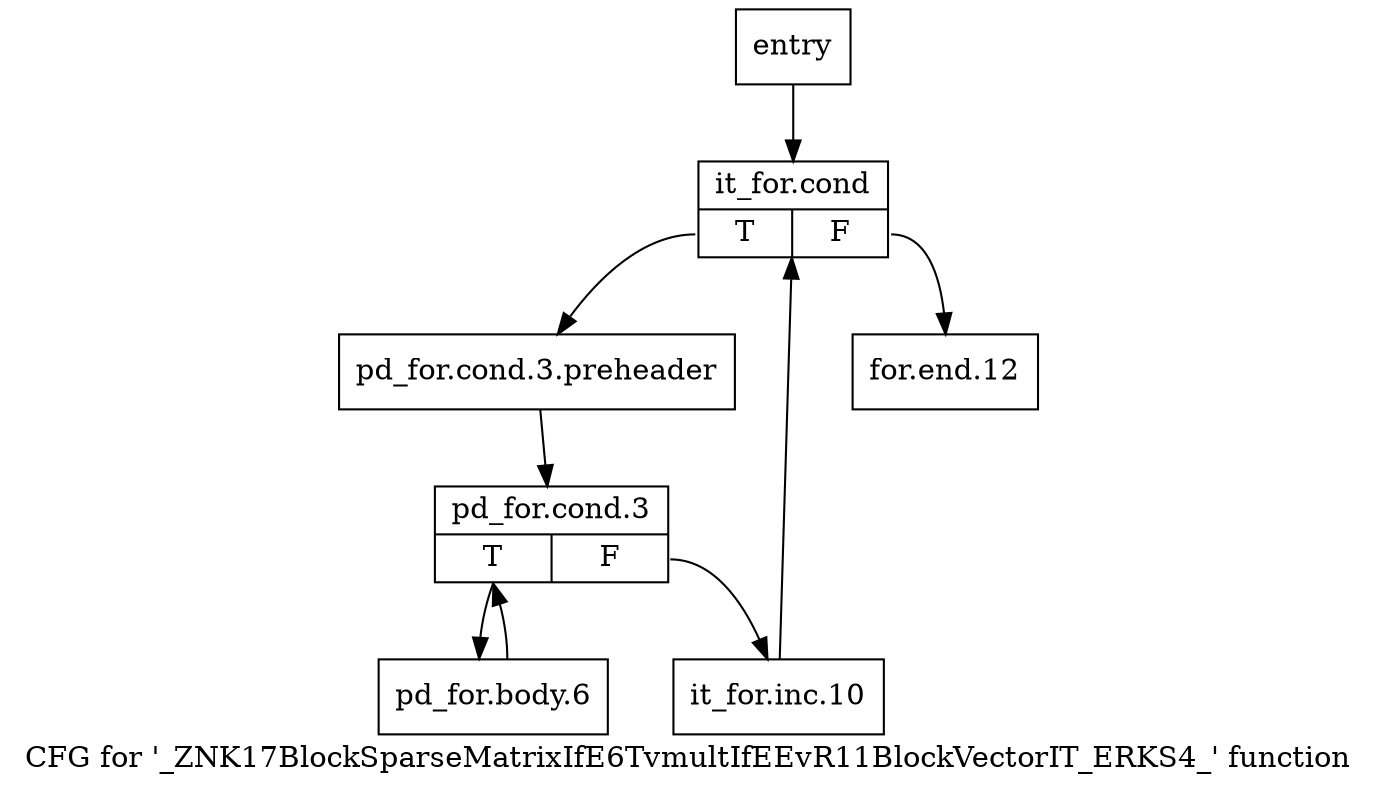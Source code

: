 digraph "CFG for '_ZNK17BlockSparseMatrixIfE6TvmultIfEEvR11BlockVectorIT_ERKS4_' function" {
	label="CFG for '_ZNK17BlockSparseMatrixIfE6TvmultIfEEvR11BlockVectorIT_ERKS4_' function";

	Node0x4805c60 [shape=record,label="{entry}"];
	Node0x4805c60 -> Node0x4805cb0;
	Node0x4805cb0 [shape=record,label="{it_for.cond|{<s0>T|<s1>F}}"];
	Node0x4805cb0:s0 -> Node0x4805d00;
	Node0x4805cb0:s1 -> Node0x4805e40;
	Node0x4805d00 [shape=record,label="{pd_for.cond.3.preheader}"];
	Node0x4805d00 -> Node0x4805d50;
	Node0x4805d50 [shape=record,label="{pd_for.cond.3|{<s0>T|<s1>F}}"];
	Node0x4805d50:s0 -> Node0x4805da0;
	Node0x4805d50:s1 -> Node0x4805df0;
	Node0x4805da0 [shape=record,label="{pd_for.body.6}"];
	Node0x4805da0 -> Node0x4805d50;
	Node0x4805df0 [shape=record,label="{it_for.inc.10}"];
	Node0x4805df0 -> Node0x4805cb0;
	Node0x4805e40 [shape=record,label="{for.end.12}"];
}

